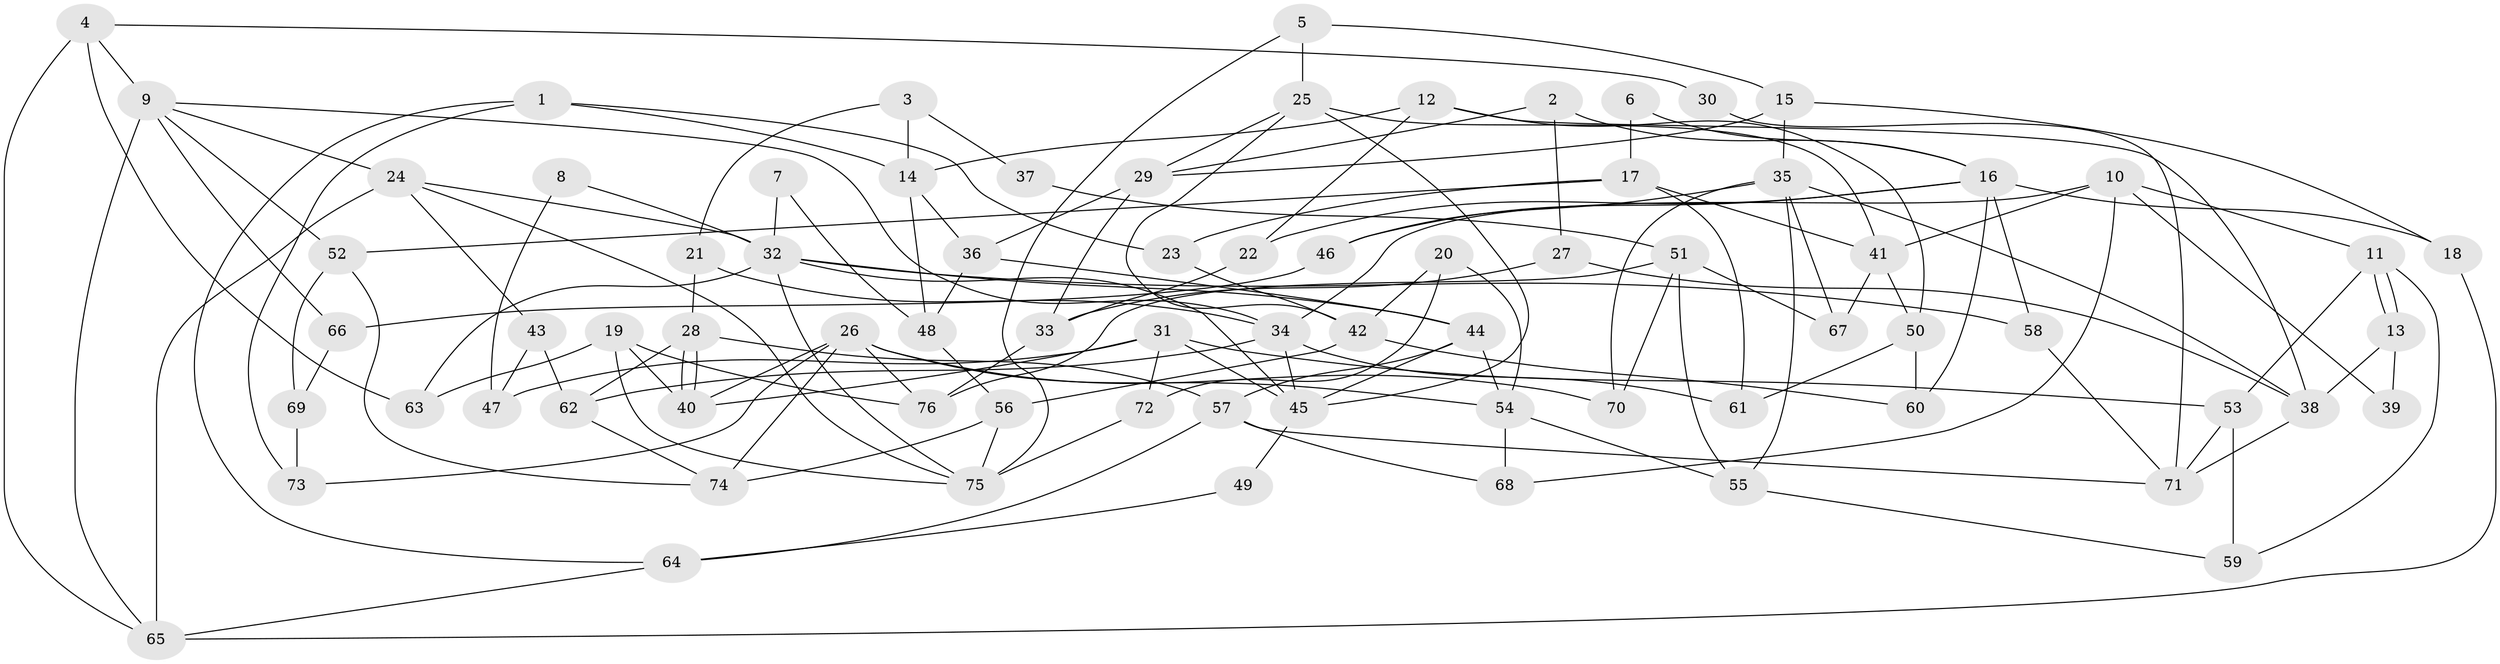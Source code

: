 // coarse degree distribution, {4: 0.09803921568627451, 8: 0.09803921568627451, 3: 0.29411764705882354, 6: 0.13725490196078433, 5: 0.13725490196078433, 2: 0.11764705882352941, 7: 0.09803921568627451, 11: 0.0196078431372549}
// Generated by graph-tools (version 1.1) at 2025/52/02/27/25 19:52:04]
// undirected, 76 vertices, 152 edges
graph export_dot {
graph [start="1"]
  node [color=gray90,style=filled];
  1;
  2;
  3;
  4;
  5;
  6;
  7;
  8;
  9;
  10;
  11;
  12;
  13;
  14;
  15;
  16;
  17;
  18;
  19;
  20;
  21;
  22;
  23;
  24;
  25;
  26;
  27;
  28;
  29;
  30;
  31;
  32;
  33;
  34;
  35;
  36;
  37;
  38;
  39;
  40;
  41;
  42;
  43;
  44;
  45;
  46;
  47;
  48;
  49;
  50;
  51;
  52;
  53;
  54;
  55;
  56;
  57;
  58;
  59;
  60;
  61;
  62;
  63;
  64;
  65;
  66;
  67;
  68;
  69;
  70;
  71;
  72;
  73;
  74;
  75;
  76;
  1 -- 73;
  1 -- 64;
  1 -- 14;
  1 -- 23;
  2 -- 29;
  2 -- 27;
  2 -- 16;
  3 -- 21;
  3 -- 14;
  3 -- 37;
  4 -- 9;
  4 -- 63;
  4 -- 30;
  4 -- 65;
  5 -- 25;
  5 -- 75;
  5 -- 15;
  6 -- 17;
  6 -- 16;
  7 -- 32;
  7 -- 48;
  8 -- 32;
  8 -- 47;
  9 -- 34;
  9 -- 65;
  9 -- 24;
  9 -- 52;
  9 -- 66;
  10 -- 68;
  10 -- 11;
  10 -- 34;
  10 -- 39;
  10 -- 41;
  11 -- 53;
  11 -- 13;
  11 -- 13;
  11 -- 59;
  12 -- 22;
  12 -- 50;
  12 -- 14;
  12 -- 38;
  13 -- 38;
  13 -- 39;
  14 -- 36;
  14 -- 48;
  15 -- 18;
  15 -- 29;
  15 -- 35;
  16 -- 58;
  16 -- 18;
  16 -- 22;
  16 -- 46;
  16 -- 60;
  17 -- 41;
  17 -- 52;
  17 -- 23;
  17 -- 61;
  18 -- 65;
  19 -- 40;
  19 -- 75;
  19 -- 63;
  19 -- 76;
  20 -- 54;
  20 -- 42;
  20 -- 72;
  21 -- 28;
  21 -- 34;
  22 -- 33;
  23 -- 42;
  24 -- 75;
  24 -- 32;
  24 -- 43;
  24 -- 65;
  25 -- 45;
  25 -- 29;
  25 -- 41;
  25 -- 42;
  26 -- 40;
  26 -- 76;
  26 -- 54;
  26 -- 70;
  26 -- 73;
  26 -- 74;
  27 -- 33;
  27 -- 38;
  28 -- 40;
  28 -- 40;
  28 -- 62;
  28 -- 57;
  29 -- 36;
  29 -- 33;
  30 -- 71;
  31 -- 72;
  31 -- 53;
  31 -- 40;
  31 -- 45;
  31 -- 47;
  32 -- 45;
  32 -- 44;
  32 -- 58;
  32 -- 63;
  32 -- 75;
  33 -- 76;
  34 -- 61;
  34 -- 45;
  34 -- 62;
  35 -- 70;
  35 -- 38;
  35 -- 46;
  35 -- 55;
  35 -- 67;
  36 -- 44;
  36 -- 48;
  37 -- 51;
  38 -- 71;
  41 -- 50;
  41 -- 67;
  42 -- 56;
  42 -- 60;
  43 -- 62;
  43 -- 47;
  44 -- 45;
  44 -- 54;
  44 -- 57;
  45 -- 49;
  46 -- 66;
  48 -- 56;
  49 -- 64;
  50 -- 60;
  50 -- 61;
  51 -- 55;
  51 -- 67;
  51 -- 70;
  51 -- 76;
  52 -- 74;
  52 -- 69;
  53 -- 59;
  53 -- 71;
  54 -- 55;
  54 -- 68;
  55 -- 59;
  56 -- 74;
  56 -- 75;
  57 -- 64;
  57 -- 68;
  57 -- 71;
  58 -- 71;
  62 -- 74;
  64 -- 65;
  66 -- 69;
  69 -- 73;
  72 -- 75;
}
